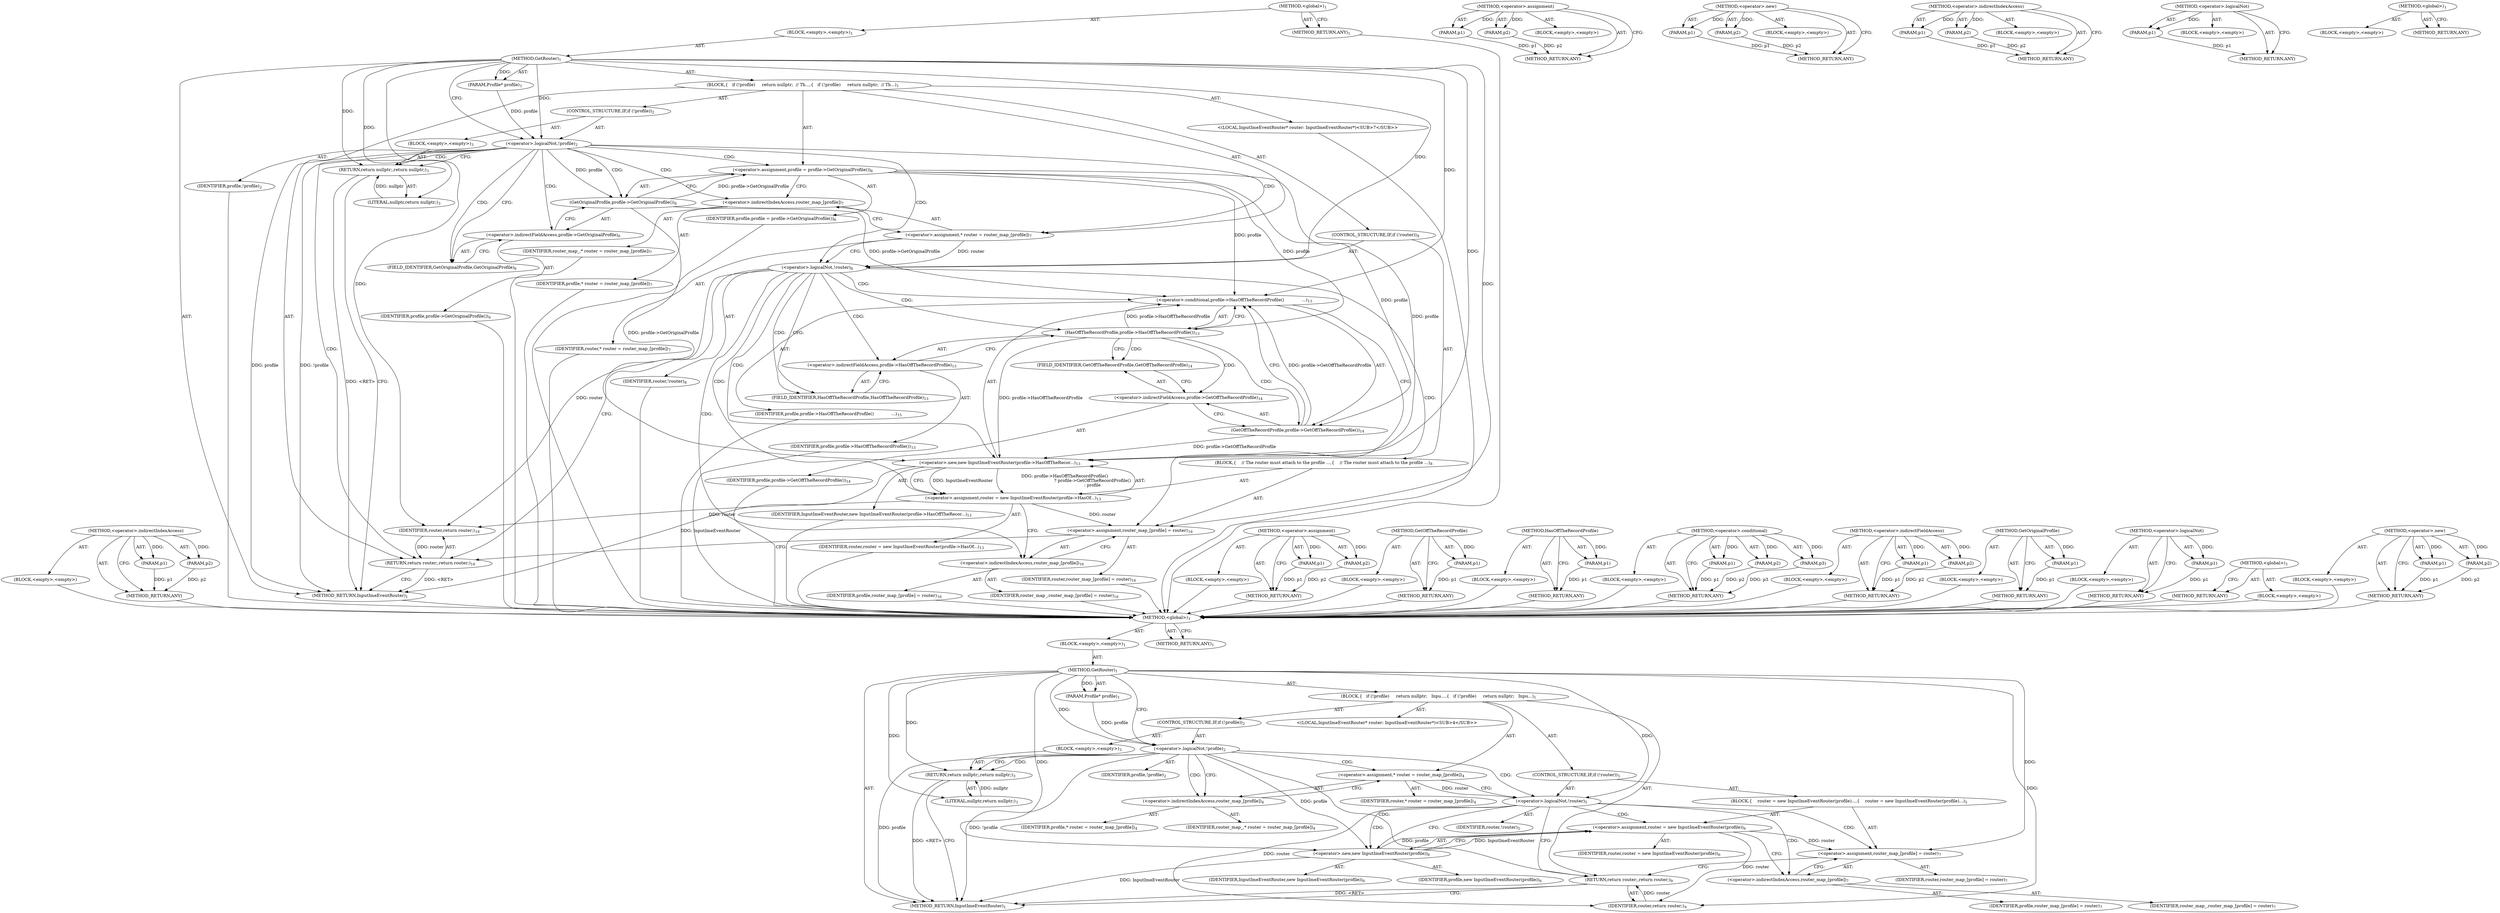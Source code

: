 digraph "&lt;operator&gt;.new" {
vulnerable_6 [label=<(METHOD,&lt;global&gt;)<SUB>1</SUB>>];
vulnerable_7 [label=<(BLOCK,&lt;empty&gt;,&lt;empty&gt;)<SUB>1</SUB>>];
vulnerable_8 [label=<(METHOD,GetRouter)<SUB>1</SUB>>];
vulnerable_9 [label=<(PARAM,Profile* profile)<SUB>1</SUB>>];
vulnerable_10 [label=<(BLOCK,{
   if (!profile)
     return nullptr;
   Inpu...,{
   if (!profile)
     return nullptr;
   Inpu...)<SUB>1</SUB>>];
vulnerable_11 [label=<(CONTROL_STRUCTURE,IF,if (!profile))<SUB>2</SUB>>];
vulnerable_12 [label=<(&lt;operator&gt;.logicalNot,!profile)<SUB>2</SUB>>];
vulnerable_13 [label=<(IDENTIFIER,profile,!profile)<SUB>2</SUB>>];
vulnerable_14 [label=<(BLOCK,&lt;empty&gt;,&lt;empty&gt;)<SUB>3</SUB>>];
vulnerable_15 [label=<(RETURN,return nullptr;,return nullptr;)<SUB>3</SUB>>];
vulnerable_16 [label=<(LITERAL,nullptr,return nullptr;)<SUB>3</SUB>>];
vulnerable_17 [label="<(LOCAL,InputImeEventRouter* router: InputImeEventRouter*)<SUB>4</SUB>>"];
vulnerable_18 [label=<(&lt;operator&gt;.assignment,* router = router_map_[profile])<SUB>4</SUB>>];
vulnerable_19 [label=<(IDENTIFIER,router,* router = router_map_[profile])<SUB>4</SUB>>];
vulnerable_20 [label=<(&lt;operator&gt;.indirectIndexAccess,router_map_[profile])<SUB>4</SUB>>];
vulnerable_21 [label=<(IDENTIFIER,router_map_,* router = router_map_[profile])<SUB>4</SUB>>];
vulnerable_22 [label=<(IDENTIFIER,profile,* router = router_map_[profile])<SUB>4</SUB>>];
vulnerable_23 [label=<(CONTROL_STRUCTURE,IF,if (!router))<SUB>5</SUB>>];
vulnerable_24 [label=<(&lt;operator&gt;.logicalNot,!router)<SUB>5</SUB>>];
vulnerable_25 [label=<(IDENTIFIER,router,!router)<SUB>5</SUB>>];
vulnerable_26 [label=<(BLOCK,{
    router = new InputImeEventRouter(profile)...,{
    router = new InputImeEventRouter(profile)...)<SUB>5</SUB>>];
vulnerable_27 [label=<(&lt;operator&gt;.assignment,router = new InputImeEventRouter(profile))<SUB>6</SUB>>];
vulnerable_28 [label=<(IDENTIFIER,router,router = new InputImeEventRouter(profile))<SUB>6</SUB>>];
vulnerable_29 [label=<(&lt;operator&gt;.new,new InputImeEventRouter(profile))<SUB>6</SUB>>];
vulnerable_30 [label=<(IDENTIFIER,InputImeEventRouter,new InputImeEventRouter(profile))<SUB>6</SUB>>];
vulnerable_31 [label=<(IDENTIFIER,profile,new InputImeEventRouter(profile))<SUB>6</SUB>>];
vulnerable_32 [label=<(&lt;operator&gt;.assignment,router_map_[profile] = router)<SUB>7</SUB>>];
vulnerable_33 [label=<(&lt;operator&gt;.indirectIndexAccess,router_map_[profile])<SUB>7</SUB>>];
vulnerable_34 [label=<(IDENTIFIER,router_map_,router_map_[profile] = router)<SUB>7</SUB>>];
vulnerable_35 [label=<(IDENTIFIER,profile,router_map_[profile] = router)<SUB>7</SUB>>];
vulnerable_36 [label=<(IDENTIFIER,router,router_map_[profile] = router)<SUB>7</SUB>>];
vulnerable_37 [label=<(RETURN,return router;,return router;)<SUB>9</SUB>>];
vulnerable_38 [label=<(IDENTIFIER,router,return router;)<SUB>9</SUB>>];
vulnerable_39 [label=<(METHOD_RETURN,InputImeEventRouter)<SUB>1</SUB>>];
vulnerable_41 [label=<(METHOD_RETURN,ANY)<SUB>1</SUB>>];
vulnerable_66 [label=<(METHOD,&lt;operator&gt;.assignment)>];
vulnerable_67 [label=<(PARAM,p1)>];
vulnerable_68 [label=<(PARAM,p2)>];
vulnerable_69 [label=<(BLOCK,&lt;empty&gt;,&lt;empty&gt;)>];
vulnerable_70 [label=<(METHOD_RETURN,ANY)>];
vulnerable_76 [label=<(METHOD,&lt;operator&gt;.new)>];
vulnerable_77 [label=<(PARAM,p1)>];
vulnerable_78 [label=<(PARAM,p2)>];
vulnerable_79 [label=<(BLOCK,&lt;empty&gt;,&lt;empty&gt;)>];
vulnerable_80 [label=<(METHOD_RETURN,ANY)>];
vulnerable_71 [label=<(METHOD,&lt;operator&gt;.indirectIndexAccess)>];
vulnerable_72 [label=<(PARAM,p1)>];
vulnerable_73 [label=<(PARAM,p2)>];
vulnerable_74 [label=<(BLOCK,&lt;empty&gt;,&lt;empty&gt;)>];
vulnerable_75 [label=<(METHOD_RETURN,ANY)>];
vulnerable_62 [label=<(METHOD,&lt;operator&gt;.logicalNot)>];
vulnerable_63 [label=<(PARAM,p1)>];
vulnerable_64 [label=<(BLOCK,&lt;empty&gt;,&lt;empty&gt;)>];
vulnerable_65 [label=<(METHOD_RETURN,ANY)>];
vulnerable_56 [label=<(METHOD,&lt;global&gt;)<SUB>1</SUB>>];
vulnerable_57 [label=<(BLOCK,&lt;empty&gt;,&lt;empty&gt;)>];
vulnerable_58 [label=<(METHOD_RETURN,ANY)>];
fixed_95 [label=<(METHOD,&lt;operator&gt;.indirectIndexAccess)>];
fixed_96 [label=<(PARAM,p1)>];
fixed_97 [label=<(PARAM,p2)>];
fixed_98 [label=<(BLOCK,&lt;empty&gt;,&lt;empty&gt;)>];
fixed_99 [label=<(METHOD_RETURN,ANY)>];
fixed_6 [label=<(METHOD,&lt;global&gt;)<SUB>1</SUB>>];
fixed_7 [label=<(BLOCK,&lt;empty&gt;,&lt;empty&gt;)<SUB>1</SUB>>];
fixed_8 [label=<(METHOD,GetRouter)<SUB>1</SUB>>];
fixed_9 [label=<(PARAM,Profile* profile)<SUB>1</SUB>>];
fixed_10 [label=<(BLOCK,{
   if (!profile)
     return nullptr;
  // Th...,{
   if (!profile)
     return nullptr;
  // Th...)<SUB>1</SUB>>];
fixed_11 [label=<(CONTROL_STRUCTURE,IF,if (!profile))<SUB>2</SUB>>];
fixed_12 [label=<(&lt;operator&gt;.logicalNot,!profile)<SUB>2</SUB>>];
fixed_13 [label=<(IDENTIFIER,profile,!profile)<SUB>2</SUB>>];
fixed_14 [label=<(BLOCK,&lt;empty&gt;,&lt;empty&gt;)<SUB>3</SUB>>];
fixed_15 [label=<(RETURN,return nullptr;,return nullptr;)<SUB>3</SUB>>];
fixed_16 [label=<(LITERAL,nullptr,return nullptr;)<SUB>3</SUB>>];
fixed_17 [label=<(&lt;operator&gt;.assignment,profile = profile-&gt;GetOriginalProfile())<SUB>6</SUB>>];
fixed_18 [label=<(IDENTIFIER,profile,profile = profile-&gt;GetOriginalProfile())<SUB>6</SUB>>];
fixed_19 [label=<(GetOriginalProfile,profile-&gt;GetOriginalProfile())<SUB>6</SUB>>];
fixed_20 [label=<(&lt;operator&gt;.indirectFieldAccess,profile-&gt;GetOriginalProfile)<SUB>6</SUB>>];
fixed_21 [label=<(IDENTIFIER,profile,profile-&gt;GetOriginalProfile())<SUB>6</SUB>>];
fixed_22 [label=<(FIELD_IDENTIFIER,GetOriginalProfile,GetOriginalProfile)<SUB>6</SUB>>];
fixed_23 [label="<(LOCAL,InputImeEventRouter* router: InputImeEventRouter*)<SUB>7</SUB>>"];
fixed_24 [label=<(&lt;operator&gt;.assignment,* router = router_map_[profile])<SUB>7</SUB>>];
fixed_25 [label=<(IDENTIFIER,router,* router = router_map_[profile])<SUB>7</SUB>>];
fixed_26 [label=<(&lt;operator&gt;.indirectIndexAccess,router_map_[profile])<SUB>7</SUB>>];
fixed_27 [label=<(IDENTIFIER,router_map_,* router = router_map_[profile])<SUB>7</SUB>>];
fixed_28 [label=<(IDENTIFIER,profile,* router = router_map_[profile])<SUB>7</SUB>>];
fixed_29 [label=<(CONTROL_STRUCTURE,IF,if (!router))<SUB>8</SUB>>];
fixed_30 [label=<(&lt;operator&gt;.logicalNot,!router)<SUB>8</SUB>>];
fixed_31 [label=<(IDENTIFIER,router,!router)<SUB>8</SUB>>];
fixed_32 [label=<(BLOCK,{
    // The router must attach to the profile ...,{
    // The router must attach to the profile ...)<SUB>8</SUB>>];
fixed_33 [label=<(&lt;operator&gt;.assignment,router = new InputImeEventRouter(profile-&gt;HasOf...)<SUB>13</SUB>>];
fixed_34 [label=<(IDENTIFIER,router,router = new InputImeEventRouter(profile-&gt;HasOf...)<SUB>13</SUB>>];
fixed_35 [label=<(&lt;operator&gt;.new,new InputImeEventRouter(profile-&gt;HasOffTheRecor...)<SUB>13</SUB>>];
fixed_36 [label=<(IDENTIFIER,InputImeEventRouter,new InputImeEventRouter(profile-&gt;HasOffTheRecor...)<SUB>13</SUB>>];
fixed_37 [label=<(&lt;operator&gt;.conditional,profile-&gt;HasOffTheRecordProfile()
             ...)<SUB>13</SUB>>];
fixed_38 [label=<(HasOffTheRecordProfile,profile-&gt;HasOffTheRecordProfile())<SUB>13</SUB>>];
fixed_39 [label=<(&lt;operator&gt;.indirectFieldAccess,profile-&gt;HasOffTheRecordProfile)<SUB>13</SUB>>];
fixed_40 [label=<(IDENTIFIER,profile,profile-&gt;HasOffTheRecordProfile())<SUB>13</SUB>>];
fixed_41 [label=<(FIELD_IDENTIFIER,HasOffTheRecordProfile,HasOffTheRecordProfile)<SUB>13</SUB>>];
fixed_42 [label=<(GetOffTheRecordProfile,profile-&gt;GetOffTheRecordProfile())<SUB>14</SUB>>];
fixed_43 [label=<(&lt;operator&gt;.indirectFieldAccess,profile-&gt;GetOffTheRecordProfile)<SUB>14</SUB>>];
fixed_44 [label=<(IDENTIFIER,profile,profile-&gt;GetOffTheRecordProfile())<SUB>14</SUB>>];
fixed_45 [label=<(FIELD_IDENTIFIER,GetOffTheRecordProfile,GetOffTheRecordProfile)<SUB>14</SUB>>];
fixed_46 [label=<(IDENTIFIER,profile,profile-&gt;HasOffTheRecordProfile()
             ...)<SUB>15</SUB>>];
fixed_47 [label=<(&lt;operator&gt;.assignment,router_map_[profile] = router)<SUB>16</SUB>>];
fixed_48 [label=<(&lt;operator&gt;.indirectIndexAccess,router_map_[profile])<SUB>16</SUB>>];
fixed_49 [label=<(IDENTIFIER,router_map_,router_map_[profile] = router)<SUB>16</SUB>>];
fixed_50 [label=<(IDENTIFIER,profile,router_map_[profile] = router)<SUB>16</SUB>>];
fixed_51 [label=<(IDENTIFIER,router,router_map_[profile] = router)<SUB>16</SUB>>];
fixed_52 [label=<(RETURN,return router;,return router;)<SUB>18</SUB>>];
fixed_53 [label=<(IDENTIFIER,router,return router;)<SUB>18</SUB>>];
fixed_54 [label=<(METHOD_RETURN,InputImeEventRouter)<SUB>1</SUB>>];
fixed_56 [label=<(METHOD_RETURN,ANY)<SUB>1</SUB>>];
fixed_81 [label=<(METHOD,&lt;operator&gt;.assignment)>];
fixed_82 [label=<(PARAM,p1)>];
fixed_83 [label=<(PARAM,p2)>];
fixed_84 [label=<(BLOCK,&lt;empty&gt;,&lt;empty&gt;)>];
fixed_85 [label=<(METHOD_RETURN,ANY)>];
fixed_115 [label=<(METHOD,GetOffTheRecordProfile)>];
fixed_116 [label=<(PARAM,p1)>];
fixed_117 [label=<(BLOCK,&lt;empty&gt;,&lt;empty&gt;)>];
fixed_118 [label=<(METHOD_RETURN,ANY)>];
fixed_111 [label=<(METHOD,HasOffTheRecordProfile)>];
fixed_112 [label=<(PARAM,p1)>];
fixed_113 [label=<(BLOCK,&lt;empty&gt;,&lt;empty&gt;)>];
fixed_114 [label=<(METHOD_RETURN,ANY)>];
fixed_105 [label=<(METHOD,&lt;operator&gt;.conditional)>];
fixed_106 [label=<(PARAM,p1)>];
fixed_107 [label=<(PARAM,p2)>];
fixed_108 [label=<(PARAM,p3)>];
fixed_109 [label=<(BLOCK,&lt;empty&gt;,&lt;empty&gt;)>];
fixed_110 [label=<(METHOD_RETURN,ANY)>];
fixed_90 [label=<(METHOD,&lt;operator&gt;.indirectFieldAccess)>];
fixed_91 [label=<(PARAM,p1)>];
fixed_92 [label=<(PARAM,p2)>];
fixed_93 [label=<(BLOCK,&lt;empty&gt;,&lt;empty&gt;)>];
fixed_94 [label=<(METHOD_RETURN,ANY)>];
fixed_86 [label=<(METHOD,GetOriginalProfile)>];
fixed_87 [label=<(PARAM,p1)>];
fixed_88 [label=<(BLOCK,&lt;empty&gt;,&lt;empty&gt;)>];
fixed_89 [label=<(METHOD_RETURN,ANY)>];
fixed_77 [label=<(METHOD,&lt;operator&gt;.logicalNot)>];
fixed_78 [label=<(PARAM,p1)>];
fixed_79 [label=<(BLOCK,&lt;empty&gt;,&lt;empty&gt;)>];
fixed_80 [label=<(METHOD_RETURN,ANY)>];
fixed_71 [label=<(METHOD,&lt;global&gt;)<SUB>1</SUB>>];
fixed_72 [label=<(BLOCK,&lt;empty&gt;,&lt;empty&gt;)>];
fixed_73 [label=<(METHOD_RETURN,ANY)>];
fixed_100 [label=<(METHOD,&lt;operator&gt;.new)>];
fixed_101 [label=<(PARAM,p1)>];
fixed_102 [label=<(PARAM,p2)>];
fixed_103 [label=<(BLOCK,&lt;empty&gt;,&lt;empty&gt;)>];
fixed_104 [label=<(METHOD_RETURN,ANY)>];
vulnerable_6 -> vulnerable_7  [key=0, label="AST: "];
vulnerable_6 -> vulnerable_41  [key=0, label="AST: "];
vulnerable_6 -> vulnerable_41  [key=1, label="CFG: "];
vulnerable_7 -> vulnerable_8  [key=0, label="AST: "];
vulnerable_8 -> vulnerable_9  [key=0, label="AST: "];
vulnerable_8 -> vulnerable_9  [key=1, label="DDG: "];
vulnerable_8 -> vulnerable_10  [key=0, label="AST: "];
vulnerable_8 -> vulnerable_39  [key=0, label="AST: "];
vulnerable_8 -> vulnerable_12  [key=0, label="CFG: "];
vulnerable_8 -> vulnerable_12  [key=1, label="DDG: "];
vulnerable_8 -> vulnerable_38  [key=0, label="DDG: "];
vulnerable_8 -> vulnerable_15  [key=0, label="DDG: "];
vulnerable_8 -> vulnerable_24  [key=0, label="DDG: "];
vulnerable_8 -> vulnerable_32  [key=0, label="DDG: "];
vulnerable_8 -> vulnerable_16  [key=0, label="DDG: "];
vulnerable_8 -> vulnerable_29  [key=0, label="DDG: "];
vulnerable_9 -> vulnerable_12  [key=0, label="DDG: profile"];
vulnerable_10 -> vulnerable_11  [key=0, label="AST: "];
vulnerable_10 -> vulnerable_17  [key=0, label="AST: "];
vulnerable_10 -> vulnerable_18  [key=0, label="AST: "];
vulnerable_10 -> vulnerable_23  [key=0, label="AST: "];
vulnerable_10 -> vulnerable_37  [key=0, label="AST: "];
vulnerable_11 -> vulnerable_12  [key=0, label="AST: "];
vulnerable_11 -> vulnerable_14  [key=0, label="AST: "];
vulnerable_12 -> vulnerable_13  [key=0, label="AST: "];
vulnerable_12 -> vulnerable_15  [key=0, label="CFG: "];
vulnerable_12 -> vulnerable_15  [key=1, label="CDG: "];
vulnerable_12 -> vulnerable_20  [key=0, label="CFG: "];
vulnerable_12 -> vulnerable_20  [key=1, label="CDG: "];
vulnerable_12 -> vulnerable_39  [key=0, label="DDG: profile"];
vulnerable_12 -> vulnerable_39  [key=1, label="DDG: !profile"];
vulnerable_12 -> vulnerable_29  [key=0, label="DDG: profile"];
vulnerable_12 -> vulnerable_24  [key=0, label="CDG: "];
vulnerable_12 -> vulnerable_18  [key=0, label="CDG: "];
vulnerable_12 -> vulnerable_37  [key=0, label="CDG: "];
vulnerable_14 -> vulnerable_15  [key=0, label="AST: "];
vulnerable_15 -> vulnerable_16  [key=0, label="AST: "];
vulnerable_15 -> vulnerable_39  [key=0, label="CFG: "];
vulnerable_15 -> vulnerable_39  [key=1, label="DDG: &lt;RET&gt;"];
vulnerable_16 -> vulnerable_15  [key=0, label="DDG: nullptr"];
vulnerable_18 -> vulnerable_19  [key=0, label="AST: "];
vulnerable_18 -> vulnerable_20  [key=0, label="AST: "];
vulnerable_18 -> vulnerable_24  [key=0, label="CFG: "];
vulnerable_18 -> vulnerable_24  [key=1, label="DDG: router"];
vulnerable_20 -> vulnerable_21  [key=0, label="AST: "];
vulnerable_20 -> vulnerable_22  [key=0, label="AST: "];
vulnerable_20 -> vulnerable_18  [key=0, label="CFG: "];
vulnerable_23 -> vulnerable_24  [key=0, label="AST: "];
vulnerable_23 -> vulnerable_26  [key=0, label="AST: "];
vulnerable_24 -> vulnerable_25  [key=0, label="AST: "];
vulnerable_24 -> vulnerable_29  [key=0, label="CFG: "];
vulnerable_24 -> vulnerable_29  [key=1, label="CDG: "];
vulnerable_24 -> vulnerable_37  [key=0, label="CFG: "];
vulnerable_24 -> vulnerable_38  [key=0, label="DDG: router"];
vulnerable_24 -> vulnerable_32  [key=0, label="CDG: "];
vulnerable_24 -> vulnerable_33  [key=0, label="CDG: "];
vulnerable_24 -> vulnerable_27  [key=0, label="CDG: "];
vulnerable_26 -> vulnerable_27  [key=0, label="AST: "];
vulnerable_26 -> vulnerable_32  [key=0, label="AST: "];
vulnerable_27 -> vulnerable_28  [key=0, label="AST: "];
vulnerable_27 -> vulnerable_29  [key=0, label="AST: "];
vulnerable_27 -> vulnerable_33  [key=0, label="CFG: "];
vulnerable_27 -> vulnerable_38  [key=0, label="DDG: router"];
vulnerable_27 -> vulnerable_32  [key=0, label="DDG: router"];
vulnerable_29 -> vulnerable_30  [key=0, label="AST: "];
vulnerable_29 -> vulnerable_31  [key=0, label="AST: "];
vulnerable_29 -> vulnerable_27  [key=0, label="CFG: "];
vulnerable_29 -> vulnerable_27  [key=1, label="DDG: InputImeEventRouter"];
vulnerable_29 -> vulnerable_27  [key=2, label="DDG: profile"];
vulnerable_29 -> vulnerable_39  [key=0, label="DDG: InputImeEventRouter"];
vulnerable_32 -> vulnerable_33  [key=0, label="AST: "];
vulnerable_32 -> vulnerable_36  [key=0, label="AST: "];
vulnerable_32 -> vulnerable_37  [key=0, label="CFG: "];
vulnerable_33 -> vulnerable_34  [key=0, label="AST: "];
vulnerable_33 -> vulnerable_35  [key=0, label="AST: "];
vulnerable_33 -> vulnerable_32  [key=0, label="CFG: "];
vulnerable_37 -> vulnerable_38  [key=0, label="AST: "];
vulnerable_37 -> vulnerable_39  [key=0, label="CFG: "];
vulnerable_37 -> vulnerable_39  [key=1, label="DDG: &lt;RET&gt;"];
vulnerable_38 -> vulnerable_37  [key=0, label="DDG: router"];
vulnerable_66 -> vulnerable_67  [key=0, label="AST: "];
vulnerable_66 -> vulnerable_67  [key=1, label="DDG: "];
vulnerable_66 -> vulnerable_69  [key=0, label="AST: "];
vulnerable_66 -> vulnerable_68  [key=0, label="AST: "];
vulnerable_66 -> vulnerable_68  [key=1, label="DDG: "];
vulnerable_66 -> vulnerable_70  [key=0, label="AST: "];
vulnerable_66 -> vulnerable_70  [key=1, label="CFG: "];
vulnerable_67 -> vulnerable_70  [key=0, label="DDG: p1"];
vulnerable_68 -> vulnerable_70  [key=0, label="DDG: p2"];
vulnerable_76 -> vulnerable_77  [key=0, label="AST: "];
vulnerable_76 -> vulnerable_77  [key=1, label="DDG: "];
vulnerable_76 -> vulnerable_79  [key=0, label="AST: "];
vulnerable_76 -> vulnerable_78  [key=0, label="AST: "];
vulnerable_76 -> vulnerable_78  [key=1, label="DDG: "];
vulnerable_76 -> vulnerable_80  [key=0, label="AST: "];
vulnerable_76 -> vulnerable_80  [key=1, label="CFG: "];
vulnerable_77 -> vulnerable_80  [key=0, label="DDG: p1"];
vulnerable_78 -> vulnerable_80  [key=0, label="DDG: p2"];
vulnerable_71 -> vulnerable_72  [key=0, label="AST: "];
vulnerable_71 -> vulnerable_72  [key=1, label="DDG: "];
vulnerable_71 -> vulnerable_74  [key=0, label="AST: "];
vulnerable_71 -> vulnerable_73  [key=0, label="AST: "];
vulnerable_71 -> vulnerable_73  [key=1, label="DDG: "];
vulnerable_71 -> vulnerable_75  [key=0, label="AST: "];
vulnerable_71 -> vulnerable_75  [key=1, label="CFG: "];
vulnerable_72 -> vulnerable_75  [key=0, label="DDG: p1"];
vulnerable_73 -> vulnerable_75  [key=0, label="DDG: p2"];
vulnerable_62 -> vulnerable_63  [key=0, label="AST: "];
vulnerable_62 -> vulnerable_63  [key=1, label="DDG: "];
vulnerable_62 -> vulnerable_64  [key=0, label="AST: "];
vulnerable_62 -> vulnerable_65  [key=0, label="AST: "];
vulnerable_62 -> vulnerable_65  [key=1, label="CFG: "];
vulnerable_63 -> vulnerable_65  [key=0, label="DDG: p1"];
vulnerable_56 -> vulnerable_57  [key=0, label="AST: "];
vulnerable_56 -> vulnerable_58  [key=0, label="AST: "];
vulnerable_56 -> vulnerable_58  [key=1, label="CFG: "];
fixed_95 -> fixed_96  [key=0, label="AST: "];
fixed_95 -> fixed_96  [key=1, label="DDG: "];
fixed_95 -> fixed_98  [key=0, label="AST: "];
fixed_95 -> fixed_97  [key=0, label="AST: "];
fixed_95 -> fixed_97  [key=1, label="DDG: "];
fixed_95 -> fixed_99  [key=0, label="AST: "];
fixed_95 -> fixed_99  [key=1, label="CFG: "];
fixed_96 -> fixed_99  [key=0, label="DDG: p1"];
fixed_97 -> fixed_99  [key=0, label="DDG: p2"];
fixed_98 -> vulnerable_6  [key=0];
fixed_99 -> vulnerable_6  [key=0];
fixed_6 -> fixed_7  [key=0, label="AST: "];
fixed_6 -> fixed_56  [key=0, label="AST: "];
fixed_6 -> fixed_56  [key=1, label="CFG: "];
fixed_7 -> fixed_8  [key=0, label="AST: "];
fixed_8 -> fixed_9  [key=0, label="AST: "];
fixed_8 -> fixed_9  [key=1, label="DDG: "];
fixed_8 -> fixed_10  [key=0, label="AST: "];
fixed_8 -> fixed_54  [key=0, label="AST: "];
fixed_8 -> fixed_12  [key=0, label="CFG: "];
fixed_8 -> fixed_12  [key=1, label="DDG: "];
fixed_8 -> fixed_53  [key=0, label="DDG: "];
fixed_8 -> fixed_15  [key=0, label="DDG: "];
fixed_8 -> fixed_30  [key=0, label="DDG: "];
fixed_8 -> fixed_47  [key=0, label="DDG: "];
fixed_8 -> fixed_16  [key=0, label="DDG: "];
fixed_8 -> fixed_35  [key=0, label="DDG: "];
fixed_8 -> fixed_37  [key=0, label="DDG: "];
fixed_9 -> fixed_12  [key=0, label="DDG: profile"];
fixed_10 -> fixed_11  [key=0, label="AST: "];
fixed_10 -> fixed_17  [key=0, label="AST: "];
fixed_10 -> fixed_23  [key=0, label="AST: "];
fixed_10 -> fixed_24  [key=0, label="AST: "];
fixed_10 -> fixed_29  [key=0, label="AST: "];
fixed_10 -> fixed_52  [key=0, label="AST: "];
fixed_11 -> fixed_12  [key=0, label="AST: "];
fixed_11 -> fixed_14  [key=0, label="AST: "];
fixed_12 -> fixed_13  [key=0, label="AST: "];
fixed_12 -> fixed_15  [key=0, label="CFG: "];
fixed_12 -> fixed_15  [key=1, label="CDG: "];
fixed_12 -> fixed_22  [key=0, label="CFG: "];
fixed_12 -> fixed_22  [key=1, label="CDG: "];
fixed_12 -> fixed_54  [key=0, label="DDG: profile"];
fixed_12 -> fixed_54  [key=1, label="DDG: !profile"];
fixed_12 -> fixed_19  [key=0, label="DDG: profile"];
fixed_12 -> fixed_19  [key=1, label="CDG: "];
fixed_12 -> fixed_24  [key=0, label="CDG: "];
fixed_12 -> fixed_17  [key=0, label="CDG: "];
fixed_12 -> fixed_30  [key=0, label="CDG: "];
fixed_12 -> fixed_26  [key=0, label="CDG: "];
fixed_12 -> fixed_52  [key=0, label="CDG: "];
fixed_12 -> fixed_20  [key=0, label="CDG: "];
fixed_13 -> vulnerable_6  [key=0];
fixed_14 -> fixed_15  [key=0, label="AST: "];
fixed_15 -> fixed_16  [key=0, label="AST: "];
fixed_15 -> fixed_54  [key=0, label="CFG: "];
fixed_15 -> fixed_54  [key=1, label="DDG: &lt;RET&gt;"];
fixed_16 -> fixed_15  [key=0, label="DDG: nullptr"];
fixed_17 -> fixed_18  [key=0, label="AST: "];
fixed_17 -> fixed_19  [key=0, label="AST: "];
fixed_17 -> fixed_26  [key=0, label="CFG: "];
fixed_17 -> fixed_35  [key=0, label="DDG: profile"];
fixed_17 -> fixed_37  [key=0, label="DDG: profile"];
fixed_17 -> fixed_38  [key=0, label="DDG: profile"];
fixed_17 -> fixed_42  [key=0, label="DDG: profile"];
fixed_18 -> vulnerable_6  [key=0];
fixed_19 -> fixed_20  [key=0, label="AST: "];
fixed_19 -> fixed_17  [key=0, label="CFG: "];
fixed_19 -> fixed_17  [key=1, label="DDG: profile-&gt;GetOriginalProfile"];
fixed_19 -> fixed_35  [key=0, label="DDG: profile-&gt;GetOriginalProfile"];
fixed_19 -> fixed_37  [key=0, label="DDG: profile-&gt;GetOriginalProfile"];
fixed_20 -> fixed_21  [key=0, label="AST: "];
fixed_20 -> fixed_22  [key=0, label="AST: "];
fixed_20 -> fixed_19  [key=0, label="CFG: "];
fixed_21 -> vulnerable_6  [key=0];
fixed_22 -> fixed_20  [key=0, label="CFG: "];
fixed_23 -> vulnerable_6  [key=0];
fixed_24 -> fixed_25  [key=0, label="AST: "];
fixed_24 -> fixed_26  [key=0, label="AST: "];
fixed_24 -> fixed_30  [key=0, label="CFG: "];
fixed_24 -> fixed_30  [key=1, label="DDG: router"];
fixed_25 -> vulnerable_6  [key=0];
fixed_26 -> fixed_27  [key=0, label="AST: "];
fixed_26 -> fixed_28  [key=0, label="AST: "];
fixed_26 -> fixed_24  [key=0, label="CFG: "];
fixed_27 -> vulnerable_6  [key=0];
fixed_28 -> vulnerable_6  [key=0];
fixed_29 -> fixed_30  [key=0, label="AST: "];
fixed_29 -> fixed_32  [key=0, label="AST: "];
fixed_30 -> fixed_31  [key=0, label="AST: "];
fixed_30 -> fixed_41  [key=0, label="CFG: "];
fixed_30 -> fixed_41  [key=1, label="CDG: "];
fixed_30 -> fixed_52  [key=0, label="CFG: "];
fixed_30 -> fixed_53  [key=0, label="DDG: router"];
fixed_30 -> fixed_47  [key=0, label="CDG: "];
fixed_30 -> fixed_48  [key=0, label="CDG: "];
fixed_30 -> fixed_33  [key=0, label="CDG: "];
fixed_30 -> fixed_37  [key=0, label="CDG: "];
fixed_30 -> fixed_38  [key=0, label="CDG: "];
fixed_30 -> fixed_35  [key=0, label="CDG: "];
fixed_30 -> fixed_39  [key=0, label="CDG: "];
fixed_31 -> vulnerable_6  [key=0];
fixed_32 -> fixed_33  [key=0, label="AST: "];
fixed_32 -> fixed_47  [key=0, label="AST: "];
fixed_33 -> fixed_34  [key=0, label="AST: "];
fixed_33 -> fixed_35  [key=0, label="AST: "];
fixed_33 -> fixed_48  [key=0, label="CFG: "];
fixed_33 -> fixed_53  [key=0, label="DDG: router"];
fixed_33 -> fixed_47  [key=0, label="DDG: router"];
fixed_34 -> vulnerable_6  [key=0];
fixed_35 -> fixed_36  [key=0, label="AST: "];
fixed_35 -> fixed_37  [key=0, label="AST: "];
fixed_35 -> fixed_33  [key=0, label="CFG: "];
fixed_35 -> fixed_33  [key=1, label="DDG: InputImeEventRouter"];
fixed_35 -> fixed_33  [key=2, label="DDG: profile-&gt;HasOffTheRecordProfile()
                                         ? profile-&gt;GetOffTheRecordProfile()
                                         : profile"];
fixed_35 -> fixed_54  [key=0, label="DDG: InputImeEventRouter"];
fixed_36 -> vulnerable_6  [key=0];
fixed_37 -> fixed_38  [key=0, label="AST: "];
fixed_37 -> fixed_42  [key=0, label="AST: "];
fixed_37 -> fixed_46  [key=0, label="AST: "];
fixed_37 -> fixed_35  [key=0, label="CFG: "];
fixed_38 -> fixed_39  [key=0, label="AST: "];
fixed_38 -> fixed_45  [key=0, label="CFG: "];
fixed_38 -> fixed_45  [key=1, label="CDG: "];
fixed_38 -> fixed_37  [key=0, label="CFG: "];
fixed_38 -> fixed_37  [key=1, label="DDG: profile-&gt;HasOffTheRecordProfile"];
fixed_38 -> fixed_35  [key=0, label="DDG: profile-&gt;HasOffTheRecordProfile"];
fixed_38 -> fixed_42  [key=0, label="CDG: "];
fixed_38 -> fixed_43  [key=0, label="CDG: "];
fixed_39 -> fixed_40  [key=0, label="AST: "];
fixed_39 -> fixed_41  [key=0, label="AST: "];
fixed_39 -> fixed_38  [key=0, label="CFG: "];
fixed_40 -> vulnerable_6  [key=0];
fixed_41 -> fixed_39  [key=0, label="CFG: "];
fixed_42 -> fixed_43  [key=0, label="AST: "];
fixed_42 -> fixed_37  [key=0, label="CFG: "];
fixed_42 -> fixed_37  [key=1, label="DDG: profile-&gt;GetOffTheRecordProfile"];
fixed_42 -> fixed_35  [key=0, label="DDG: profile-&gt;GetOffTheRecordProfile"];
fixed_43 -> fixed_44  [key=0, label="AST: "];
fixed_43 -> fixed_45  [key=0, label="AST: "];
fixed_43 -> fixed_42  [key=0, label="CFG: "];
fixed_44 -> vulnerable_6  [key=0];
fixed_45 -> fixed_43  [key=0, label="CFG: "];
fixed_46 -> vulnerable_6  [key=0];
fixed_47 -> fixed_48  [key=0, label="AST: "];
fixed_47 -> fixed_51  [key=0, label="AST: "];
fixed_47 -> fixed_52  [key=0, label="CFG: "];
fixed_48 -> fixed_49  [key=0, label="AST: "];
fixed_48 -> fixed_50  [key=0, label="AST: "];
fixed_48 -> fixed_47  [key=0, label="CFG: "];
fixed_49 -> vulnerable_6  [key=0];
fixed_50 -> vulnerable_6  [key=0];
fixed_51 -> vulnerable_6  [key=0];
fixed_52 -> fixed_53  [key=0, label="AST: "];
fixed_52 -> fixed_54  [key=0, label="CFG: "];
fixed_52 -> fixed_54  [key=1, label="DDG: &lt;RET&gt;"];
fixed_53 -> fixed_52  [key=0, label="DDG: router"];
fixed_54 -> vulnerable_6  [key=0];
fixed_56 -> vulnerable_6  [key=0];
fixed_81 -> fixed_82  [key=0, label="AST: "];
fixed_81 -> fixed_82  [key=1, label="DDG: "];
fixed_81 -> fixed_84  [key=0, label="AST: "];
fixed_81 -> fixed_83  [key=0, label="AST: "];
fixed_81 -> fixed_83  [key=1, label="DDG: "];
fixed_81 -> fixed_85  [key=0, label="AST: "];
fixed_81 -> fixed_85  [key=1, label="CFG: "];
fixed_82 -> fixed_85  [key=0, label="DDG: p1"];
fixed_83 -> fixed_85  [key=0, label="DDG: p2"];
fixed_84 -> vulnerable_6  [key=0];
fixed_85 -> vulnerable_6  [key=0];
fixed_115 -> fixed_116  [key=0, label="AST: "];
fixed_115 -> fixed_116  [key=1, label="DDG: "];
fixed_115 -> fixed_117  [key=0, label="AST: "];
fixed_115 -> fixed_118  [key=0, label="AST: "];
fixed_115 -> fixed_118  [key=1, label="CFG: "];
fixed_116 -> fixed_118  [key=0, label="DDG: p1"];
fixed_117 -> vulnerable_6  [key=0];
fixed_118 -> vulnerable_6  [key=0];
fixed_111 -> fixed_112  [key=0, label="AST: "];
fixed_111 -> fixed_112  [key=1, label="DDG: "];
fixed_111 -> fixed_113  [key=0, label="AST: "];
fixed_111 -> fixed_114  [key=0, label="AST: "];
fixed_111 -> fixed_114  [key=1, label="CFG: "];
fixed_112 -> fixed_114  [key=0, label="DDG: p1"];
fixed_113 -> vulnerable_6  [key=0];
fixed_114 -> vulnerable_6  [key=0];
fixed_105 -> fixed_106  [key=0, label="AST: "];
fixed_105 -> fixed_106  [key=1, label="DDG: "];
fixed_105 -> fixed_109  [key=0, label="AST: "];
fixed_105 -> fixed_107  [key=0, label="AST: "];
fixed_105 -> fixed_107  [key=1, label="DDG: "];
fixed_105 -> fixed_110  [key=0, label="AST: "];
fixed_105 -> fixed_110  [key=1, label="CFG: "];
fixed_105 -> fixed_108  [key=0, label="AST: "];
fixed_105 -> fixed_108  [key=1, label="DDG: "];
fixed_106 -> fixed_110  [key=0, label="DDG: p1"];
fixed_107 -> fixed_110  [key=0, label="DDG: p2"];
fixed_108 -> fixed_110  [key=0, label="DDG: p3"];
fixed_109 -> vulnerable_6  [key=0];
fixed_110 -> vulnerable_6  [key=0];
fixed_90 -> fixed_91  [key=0, label="AST: "];
fixed_90 -> fixed_91  [key=1, label="DDG: "];
fixed_90 -> fixed_93  [key=0, label="AST: "];
fixed_90 -> fixed_92  [key=0, label="AST: "];
fixed_90 -> fixed_92  [key=1, label="DDG: "];
fixed_90 -> fixed_94  [key=0, label="AST: "];
fixed_90 -> fixed_94  [key=1, label="CFG: "];
fixed_91 -> fixed_94  [key=0, label="DDG: p1"];
fixed_92 -> fixed_94  [key=0, label="DDG: p2"];
fixed_93 -> vulnerable_6  [key=0];
fixed_94 -> vulnerable_6  [key=0];
fixed_86 -> fixed_87  [key=0, label="AST: "];
fixed_86 -> fixed_87  [key=1, label="DDG: "];
fixed_86 -> fixed_88  [key=0, label="AST: "];
fixed_86 -> fixed_89  [key=0, label="AST: "];
fixed_86 -> fixed_89  [key=1, label="CFG: "];
fixed_87 -> fixed_89  [key=0, label="DDG: p1"];
fixed_88 -> vulnerable_6  [key=0];
fixed_89 -> vulnerable_6  [key=0];
fixed_77 -> fixed_78  [key=0, label="AST: "];
fixed_77 -> fixed_78  [key=1, label="DDG: "];
fixed_77 -> fixed_79  [key=0, label="AST: "];
fixed_77 -> fixed_80  [key=0, label="AST: "];
fixed_77 -> fixed_80  [key=1, label="CFG: "];
fixed_78 -> fixed_80  [key=0, label="DDG: p1"];
fixed_79 -> vulnerable_6  [key=0];
fixed_80 -> vulnerable_6  [key=0];
fixed_71 -> fixed_72  [key=0, label="AST: "];
fixed_71 -> fixed_73  [key=0, label="AST: "];
fixed_71 -> fixed_73  [key=1, label="CFG: "];
fixed_72 -> vulnerable_6  [key=0];
fixed_73 -> vulnerable_6  [key=0];
fixed_100 -> fixed_101  [key=0, label="AST: "];
fixed_100 -> fixed_101  [key=1, label="DDG: "];
fixed_100 -> fixed_103  [key=0, label="AST: "];
fixed_100 -> fixed_102  [key=0, label="AST: "];
fixed_100 -> fixed_102  [key=1, label="DDG: "];
fixed_100 -> fixed_104  [key=0, label="AST: "];
fixed_100 -> fixed_104  [key=1, label="CFG: "];
fixed_101 -> fixed_104  [key=0, label="DDG: p1"];
fixed_102 -> fixed_104  [key=0, label="DDG: p2"];
fixed_103 -> vulnerable_6  [key=0];
fixed_104 -> vulnerable_6  [key=0];
}

